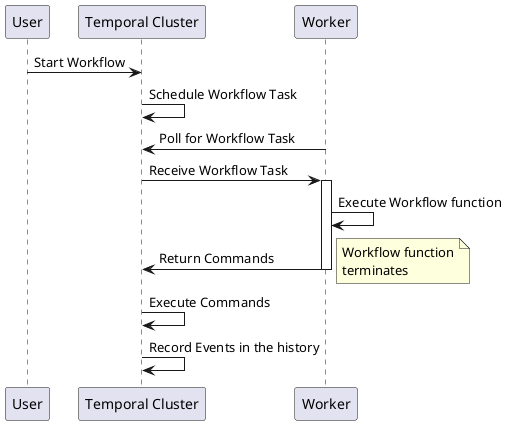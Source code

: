 @startuml
participant User
participant Temporal as "Temporal Cluster"
participant Worker

User -> Temporal: Start Workflow

Temporal -> Temporal: Schedule Workflow Task

Worker -> Temporal: Poll for Workflow Task
Temporal -> Worker: Receive Workflow Task

activate Worker
Worker -> Worker: Execute Workflow function
Worker -> Temporal: Return Commands
deactivate Worker
note right: Workflow function\nterminates

Temporal -> Temporal: Execute Commands
Temporal -> Temporal: Record Events in the history
@enduml
